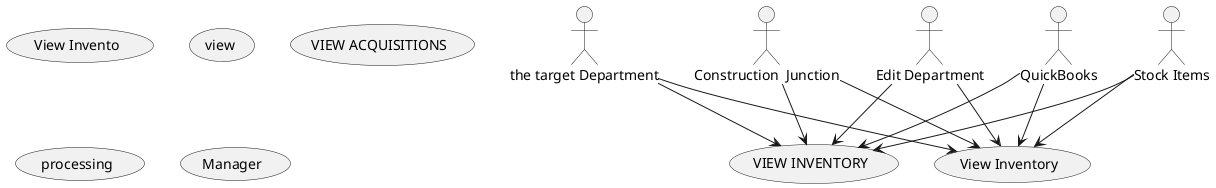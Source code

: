 @startuml
actor "the target Department"
actor "Construction  Junction"
actor "Stock Items"
actor "Edit Department"
actor "QuickBooks"
usecase "VIEW INVENTORY"
usecase "View Inventory"
usecase "View Invento"
usecase "view"
usecase "VIEW ACQUISITIONS"
usecase "processing"
usecase "Manager"
"the target Department" --> "VIEW INVENTORY"
"the target Department" --> "View Inventory"
"Construction  Junction" --> "VIEW INVENTORY"
"Construction  Junction" --> "View Inventory"
"Stock Items" --> "VIEW INVENTORY"
"Stock Items" --> "View Inventory"
"Edit Department" --> "VIEW INVENTORY"
"Edit Department" --> "View Inventory"
"QuickBooks" --> "VIEW INVENTORY"
"QuickBooks" --> "View Inventory"
@enduml